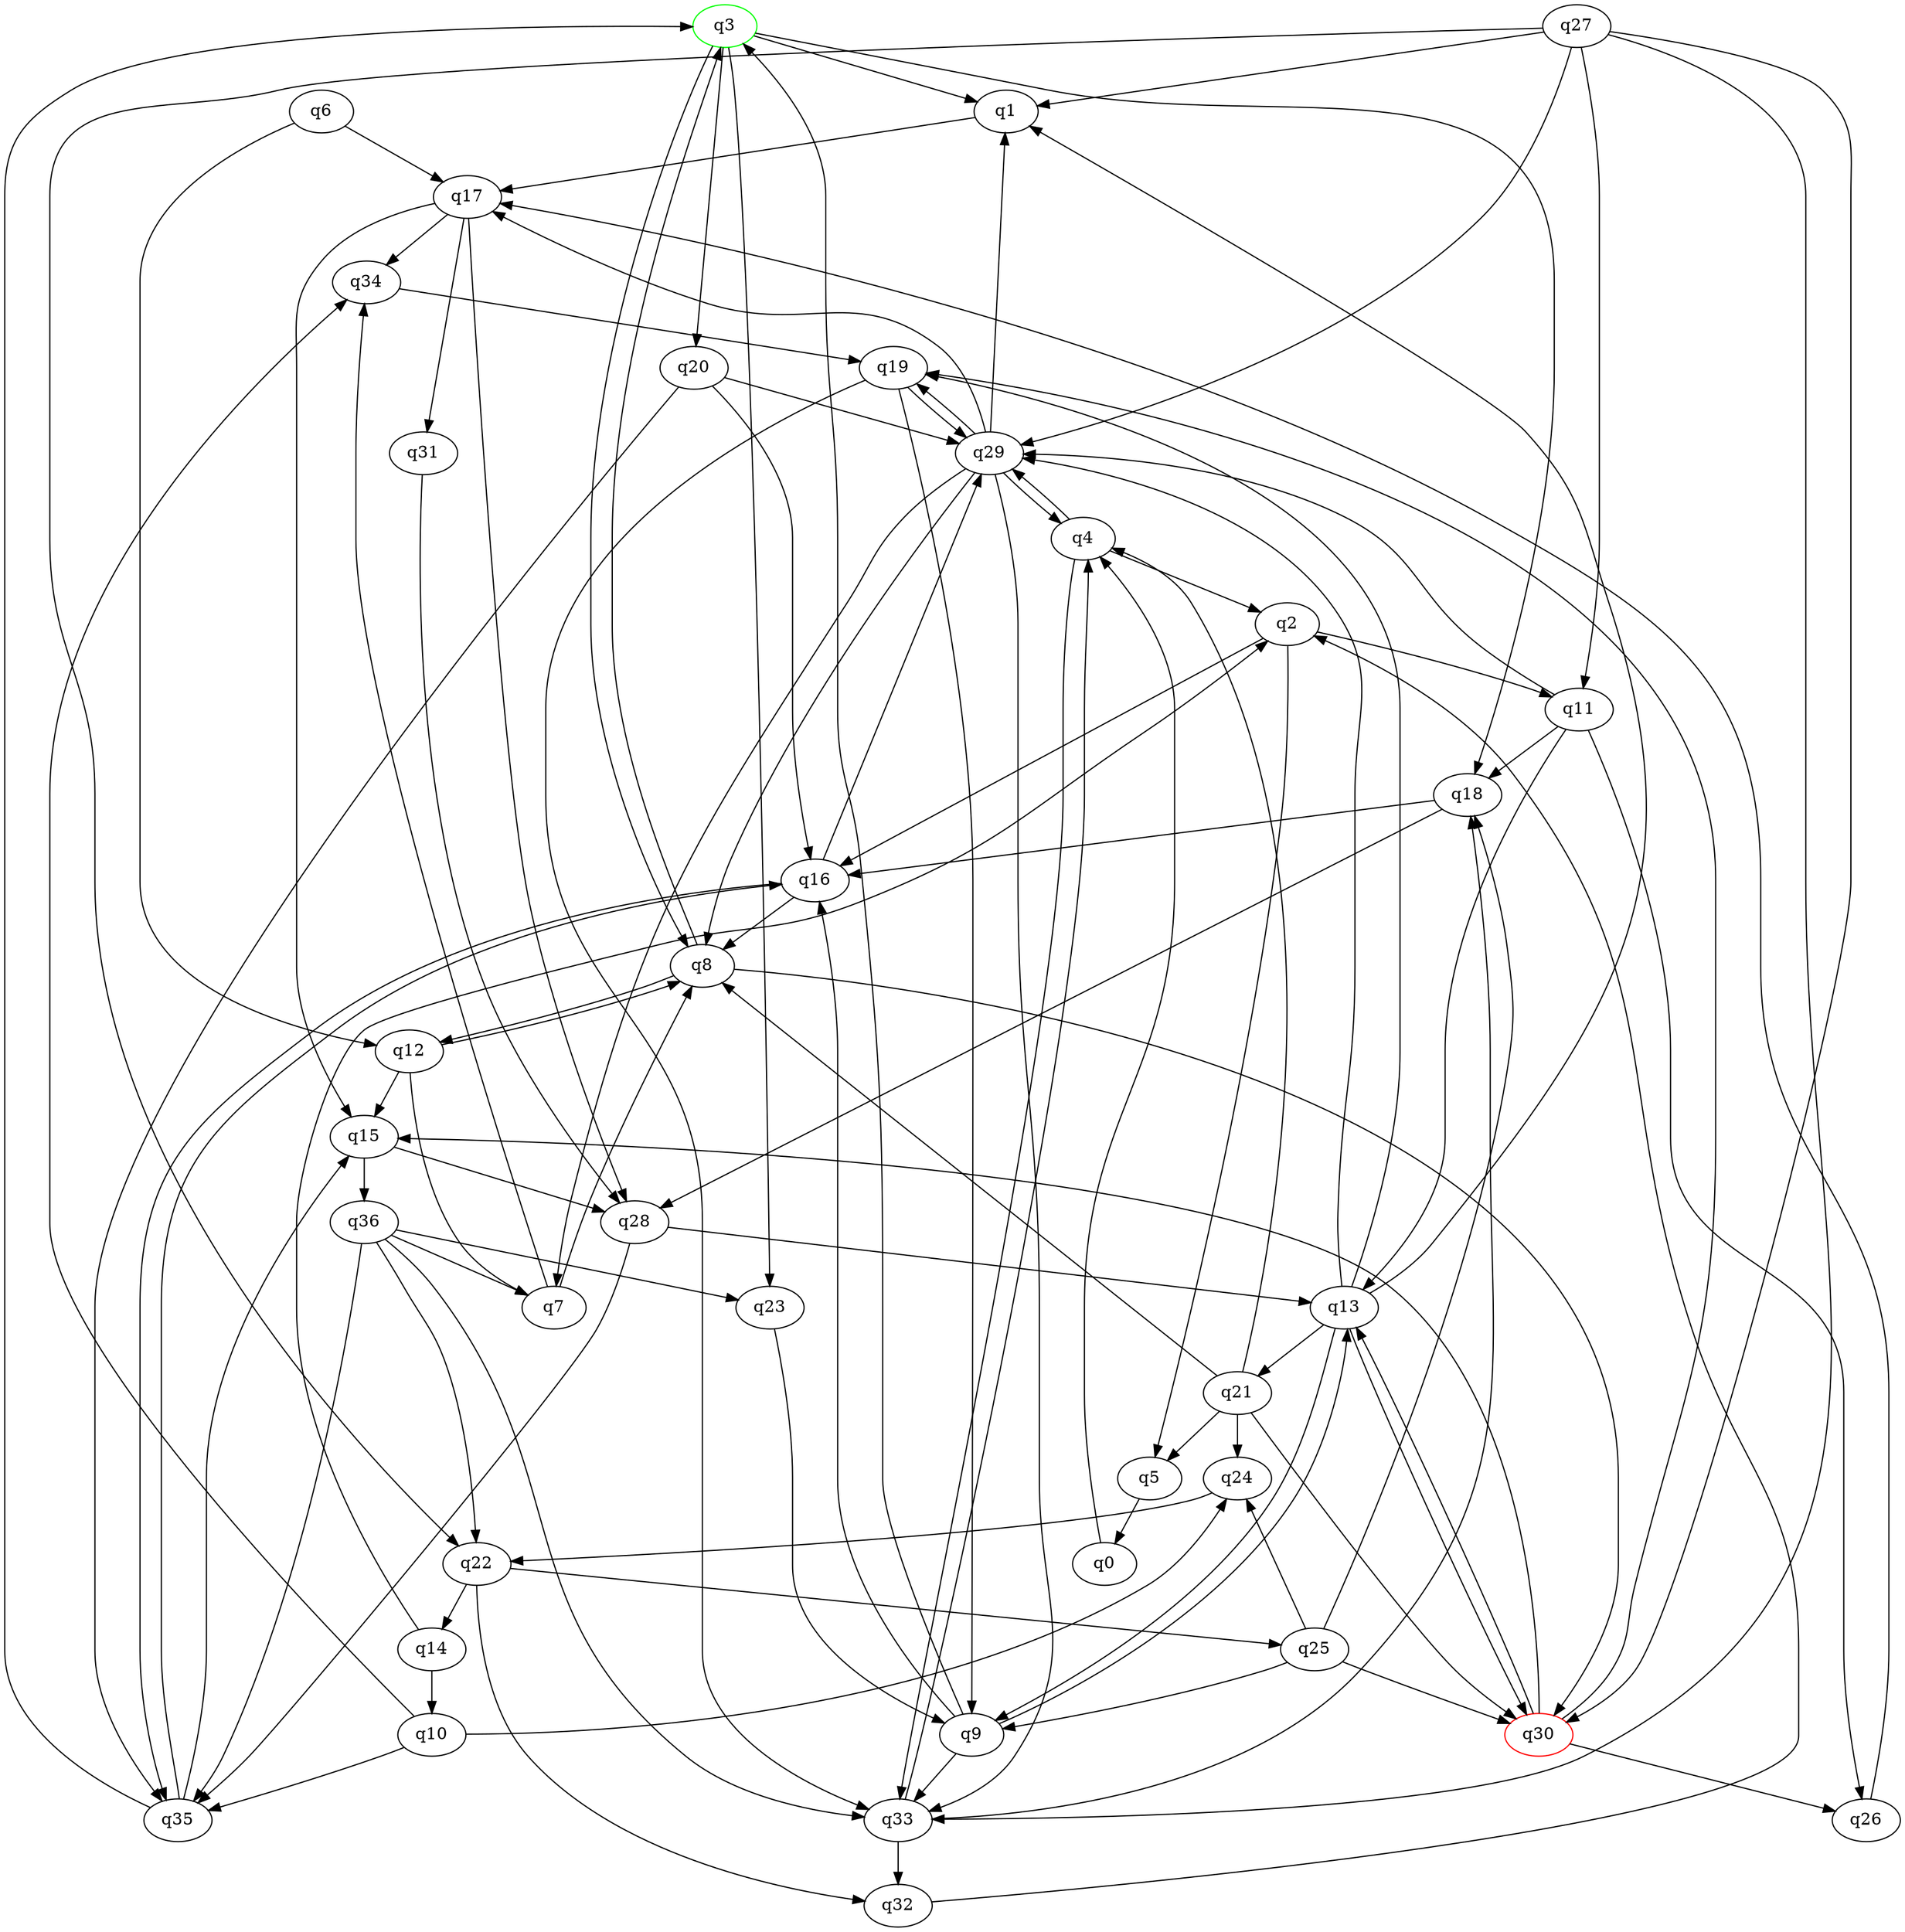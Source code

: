 digraph A{
q3 [initial=1,color=green];
q30 [final=1,color=red];
q0 -> q4;
q1 -> q17;
q2 -> q5;
q2 -> q11;
q2 -> q16;
q3 -> q1;
q3 -> q8;
q3 -> q18;
q3 -> q20;
q3 -> q23;
q4 -> q2;
q4 -> q29;
q4 -> q33;
q5 -> q0;
q6 -> q12;
q6 -> q17;
q7 -> q8;
q7 -> q34;
q8 -> q3;
q8 -> q12;
q8 -> q30;
q9 -> q3;
q9 -> q13;
q9 -> q16;
q9 -> q33;
q10 -> q24;
q10 -> q34;
q10 -> q35;
q11 -> q13;
q11 -> q18;
q11 -> q26;
q11 -> q29;
q12 -> q7;
q12 -> q8;
q12 -> q15;
q13 -> q1;
q13 -> q9;
q13 -> q19;
q13 -> q21;
q13 -> q29;
q13 -> q30;
q14 -> q2;
q14 -> q10;
q15 -> q28;
q15 -> q36;
q16 -> q8;
q16 -> q29;
q16 -> q35;
q17 -> q15;
q17 -> q28;
q17 -> q31;
q17 -> q34;
q18 -> q16;
q18 -> q28;
q19 -> q9;
q19 -> q29;
q19 -> q33;
q20 -> q16;
q20 -> q29;
q20 -> q35;
q21 -> q4;
q21 -> q5;
q21 -> q8;
q21 -> q24;
q21 -> q30;
q22 -> q14;
q22 -> q25;
q22 -> q32;
q23 -> q9;
q24 -> q22;
q25 -> q9;
q25 -> q18;
q25 -> q24;
q25 -> q30;
q26 -> q17;
q27 -> q1;
q27 -> q11;
q27 -> q22;
q27 -> q29;
q27 -> q30;
q27 -> q33;
q28 -> q13;
q28 -> q35;
q29 -> q1;
q29 -> q4;
q29 -> q7;
q29 -> q8;
q29 -> q17;
q29 -> q19;
q29 -> q33;
q30 -> q13;
q30 -> q15;
q30 -> q19;
q30 -> q26;
q31 -> q28;
q32 -> q2;
q33 -> q4;
q33 -> q18;
q33 -> q32;
q34 -> q19;
q35 -> q3;
q35 -> q15;
q35 -> q16;
q36 -> q7;
q36 -> q22;
q36 -> q23;
q36 -> q33;
q36 -> q35;
}